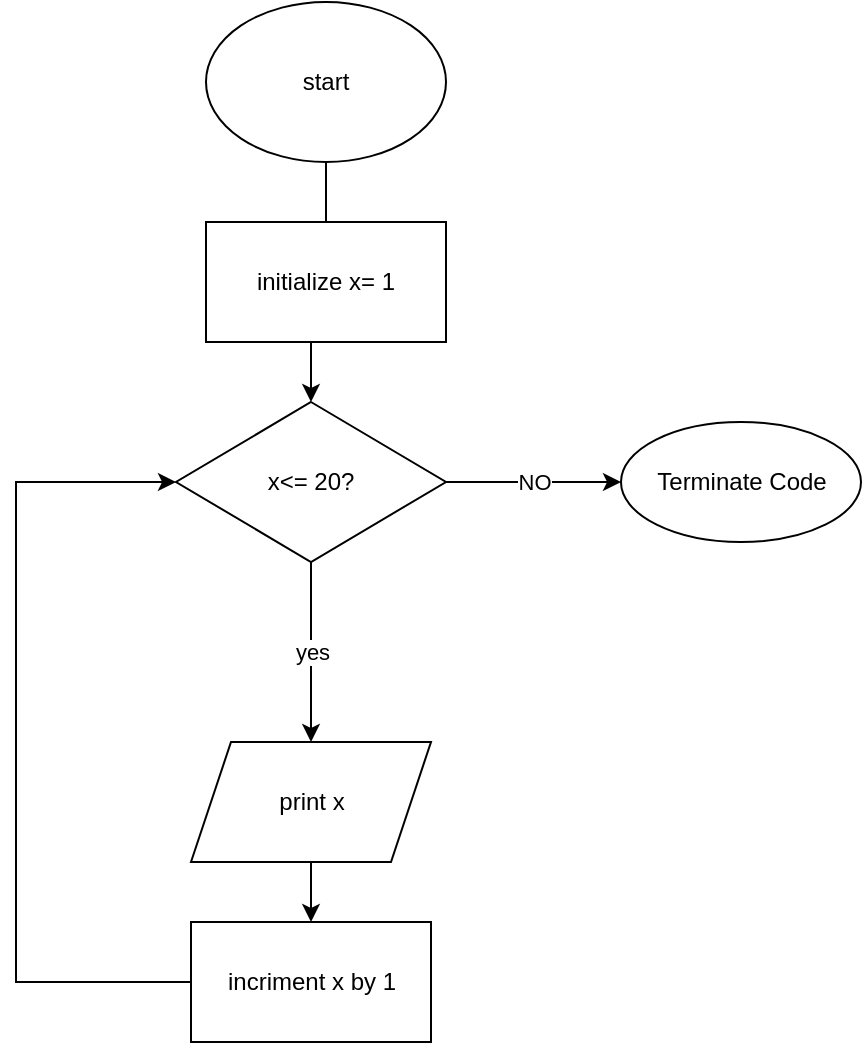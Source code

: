 <mxfile version="14.8.6" type="github"><diagram id="Pggy3A-yOFGKz80gpTnA" name="Page-1"><mxGraphModel dx="868" dy="482" grid="1" gridSize="10" guides="1" tooltips="1" connect="1" arrows="1" fold="1" page="1" pageScale="1" pageWidth="850" pageHeight="1100" math="0" shadow="0"><root><mxCell id="0"/><mxCell id="1" parent="0"/><mxCell id="SaxNAUob_wfQsAfPb2ca-3" value="" style="edgeStyle=orthogonalEdgeStyle;rounded=0;orthogonalLoop=1;jettySize=auto;html=1;" edge="1" parent="1" source="SaxNAUob_wfQsAfPb2ca-1"><mxGeometry relative="1" as="geometry"><mxPoint x="365" y="180" as="targetPoint"/></mxGeometry></mxCell><mxCell id="SaxNAUob_wfQsAfPb2ca-1" value="start" style="ellipse;whiteSpace=wrap;html=1;" vertex="1" parent="1"><mxGeometry x="305" y="10" width="120" height="80" as="geometry"/></mxCell><mxCell id="SaxNAUob_wfQsAfPb2ca-6" style="edgeStyle=orthogonalEdgeStyle;rounded=0;orthogonalLoop=1;jettySize=auto;html=1;exitX=0.5;exitY=1;exitDx=0;exitDy=0;entryX=0.5;entryY=0;entryDx=0;entryDy=0;" edge="1" parent="1" source="SaxNAUob_wfQsAfPb2ca-4" target="SaxNAUob_wfQsAfPb2ca-5"><mxGeometry relative="1" as="geometry"/></mxCell><mxCell id="SaxNAUob_wfQsAfPb2ca-4" value="initialize x= 1" style="rounded=0;whiteSpace=wrap;html=1;" vertex="1" parent="1"><mxGeometry x="305" y="120" width="120" height="60" as="geometry"/></mxCell><mxCell id="SaxNAUob_wfQsAfPb2ca-8" value="NO" style="edgeStyle=orthogonalEdgeStyle;rounded=0;orthogonalLoop=1;jettySize=auto;html=1;" edge="1" parent="1" source="SaxNAUob_wfQsAfPb2ca-5" target="SaxNAUob_wfQsAfPb2ca-7"><mxGeometry relative="1" as="geometry"/></mxCell><mxCell id="SaxNAUob_wfQsAfPb2ca-10" value="yes" style="edgeStyle=orthogonalEdgeStyle;rounded=0;orthogonalLoop=1;jettySize=auto;html=1;" edge="1" parent="1" source="SaxNAUob_wfQsAfPb2ca-5" target="SaxNAUob_wfQsAfPb2ca-9"><mxGeometry relative="1" as="geometry"/></mxCell><mxCell id="SaxNAUob_wfQsAfPb2ca-5" value="x&amp;lt;= 20?" style="rhombus;whiteSpace=wrap;html=1;" vertex="1" parent="1"><mxGeometry x="290" y="210" width="135" height="80" as="geometry"/></mxCell><mxCell id="SaxNAUob_wfQsAfPb2ca-7" value="Terminate Code" style="ellipse;whiteSpace=wrap;html=1;" vertex="1" parent="1"><mxGeometry x="512.5" y="220" width="120" height="60" as="geometry"/></mxCell><mxCell id="SaxNAUob_wfQsAfPb2ca-12" value="" style="edgeStyle=orthogonalEdgeStyle;rounded=0;orthogonalLoop=1;jettySize=auto;html=1;" edge="1" parent="1" source="SaxNAUob_wfQsAfPb2ca-9" target="SaxNAUob_wfQsAfPb2ca-11"><mxGeometry relative="1" as="geometry"/></mxCell><mxCell id="SaxNAUob_wfQsAfPb2ca-9" value="print x" style="shape=parallelogram;perimeter=parallelogramPerimeter;whiteSpace=wrap;html=1;fixedSize=1;" vertex="1" parent="1"><mxGeometry x="297.5" y="380" width="120" height="60" as="geometry"/></mxCell><mxCell id="SaxNAUob_wfQsAfPb2ca-13" style="edgeStyle=orthogonalEdgeStyle;rounded=0;orthogonalLoop=1;jettySize=auto;html=1;entryX=0;entryY=0.5;entryDx=0;entryDy=0;" edge="1" parent="1" source="SaxNAUob_wfQsAfPb2ca-11" target="SaxNAUob_wfQsAfPb2ca-5"><mxGeometry relative="1" as="geometry"><Array as="points"><mxPoint x="210" y="500"/><mxPoint x="210" y="250"/></Array></mxGeometry></mxCell><mxCell id="SaxNAUob_wfQsAfPb2ca-11" value="incriment x by 1" style="rounded=0;whiteSpace=wrap;html=1;" vertex="1" parent="1"><mxGeometry x="297.5" y="470" width="120" height="60" as="geometry"/></mxCell></root></mxGraphModel></diagram></mxfile>